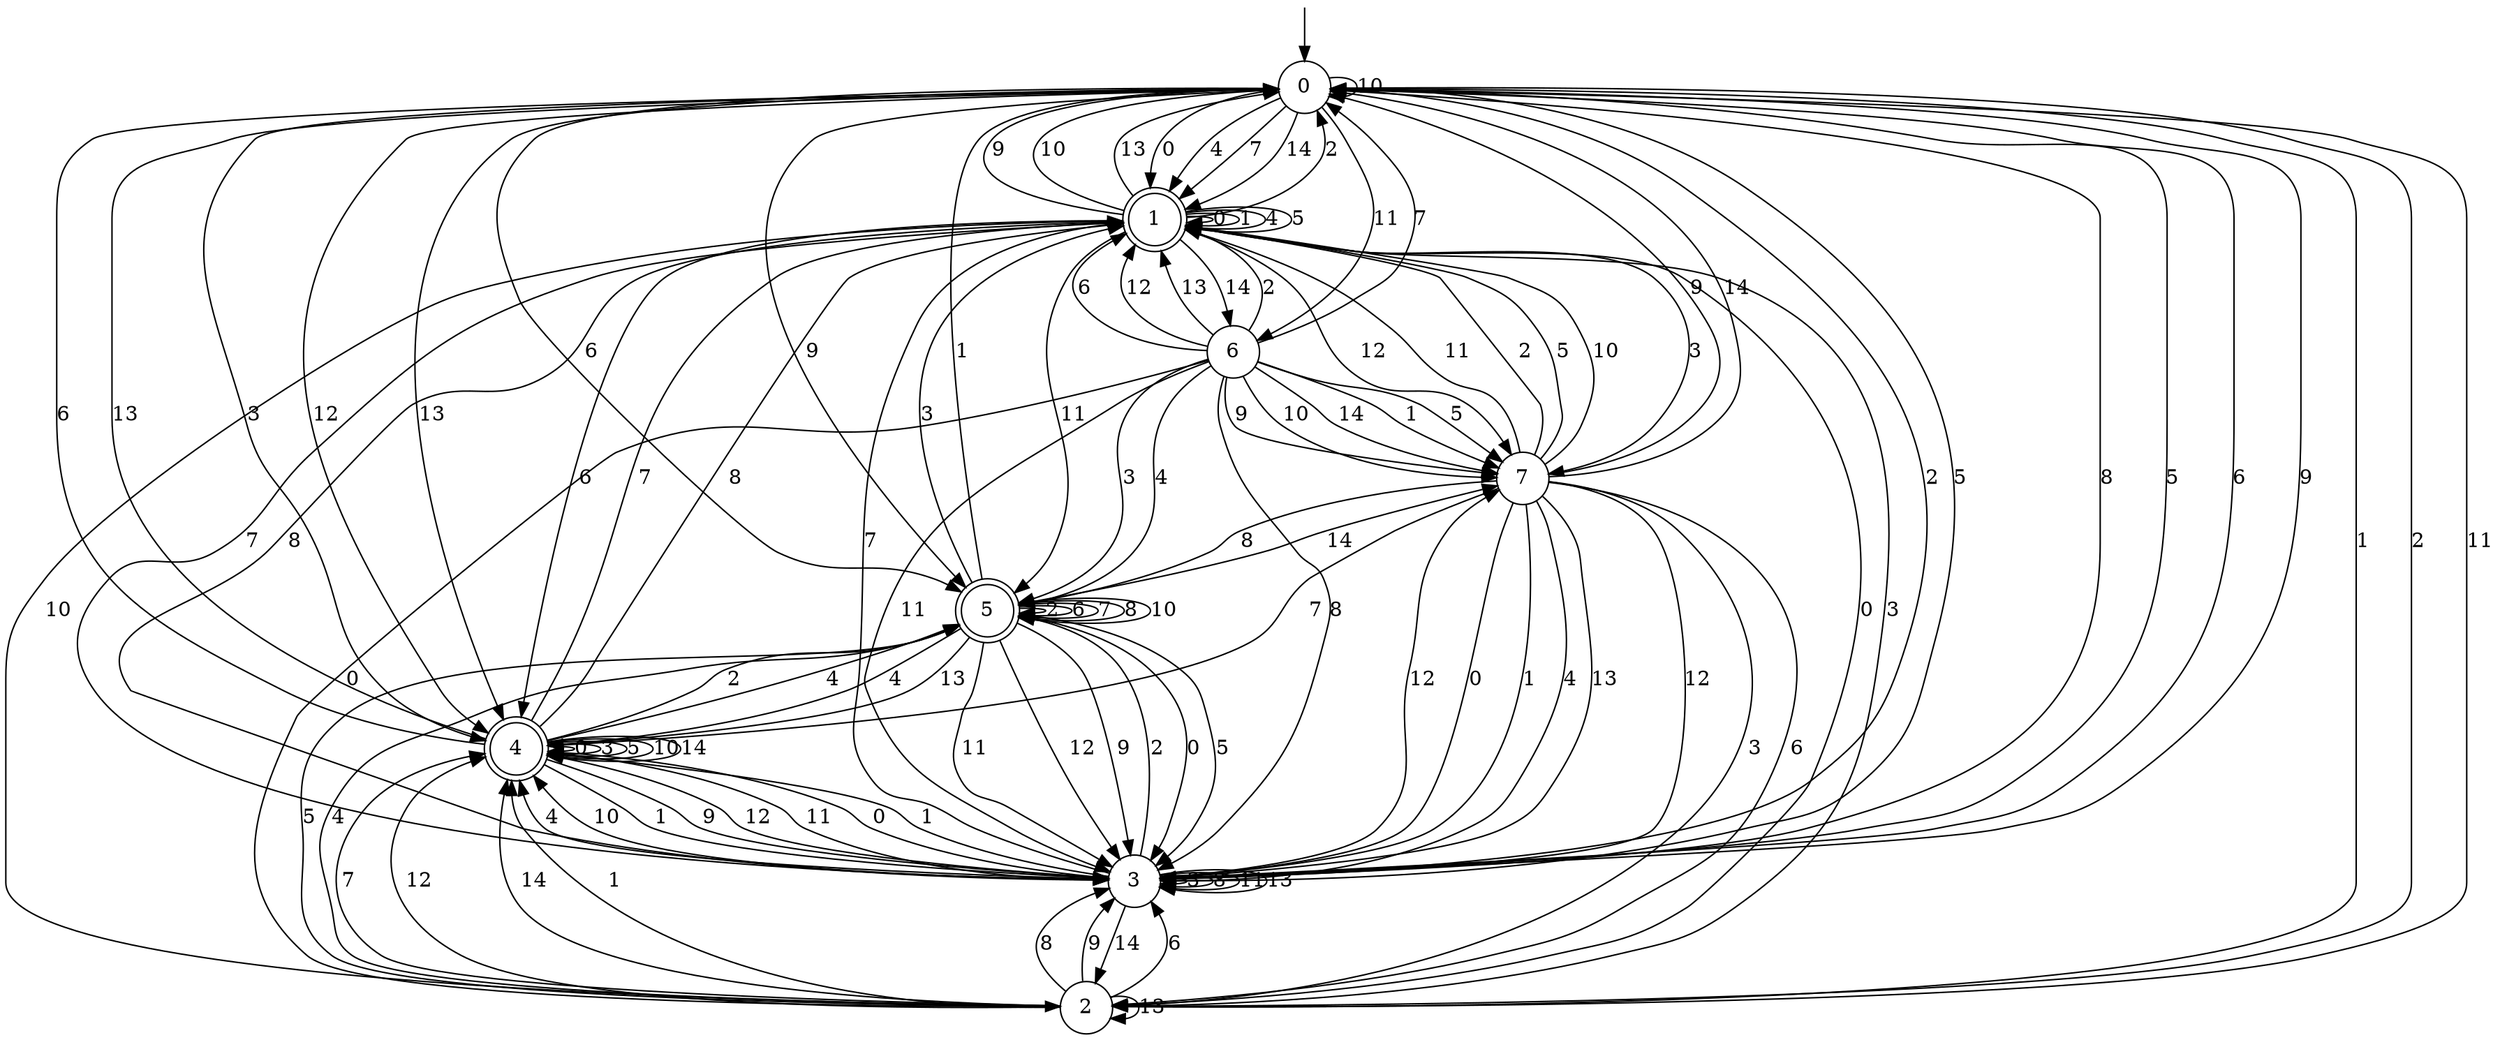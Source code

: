 digraph g {

	s0 [shape="circle" label="0"];
	s1 [shape="doublecircle" label="1"];
	s2 [shape="circle" label="2"];
	s3 [shape="circle" label="3"];
	s4 [shape="doublecircle" label="4"];
	s5 [shape="doublecircle" label="5"];
	s6 [shape="circle" label="6"];
	s7 [shape="circle" label="7"];
	s0 -> s1 [label="0"];
	s0 -> s2 [label="1"];
	s0 -> s3 [label="2"];
	s0 -> s4 [label="3"];
	s0 -> s1 [label="4"];
	s0 -> s3 [label="5"];
	s0 -> s5 [label="6"];
	s0 -> s1 [label="7"];
	s0 -> s3 [label="8"];
	s0 -> s5 [label="9"];
	s0 -> s0 [label="10"];
	s0 -> s6 [label="11"];
	s0 -> s4 [label="12"];
	s0 -> s4 [label="13"];
	s0 -> s1 [label="14"];
	s1 -> s1 [label="0"];
	s1 -> s1 [label="1"];
	s1 -> s0 [label="2"];
	s1 -> s7 [label="3"];
	s1 -> s1 [label="4"];
	s1 -> s1 [label="5"];
	s1 -> s4 [label="6"];
	s1 -> s3 [label="7"];
	s1 -> s3 [label="8"];
	s1 -> s0 [label="9"];
	s1 -> s0 [label="10"];
	s1 -> s5 [label="11"];
	s1 -> s7 [label="12"];
	s1 -> s0 [label="13"];
	s1 -> s6 [label="14"];
	s2 -> s1 [label="0"];
	s2 -> s4 [label="1"];
	s2 -> s0 [label="2"];
	s2 -> s1 [label="3"];
	s2 -> s5 [label="4"];
	s2 -> s5 [label="5"];
	s2 -> s3 [label="6"];
	s2 -> s4 [label="7"];
	s2 -> s3 [label="8"];
	s2 -> s3 [label="9"];
	s2 -> s1 [label="10"];
	s2 -> s0 [label="11"];
	s2 -> s4 [label="12"];
	s2 -> s2 [label="13"];
	s2 -> s4 [label="14"];
	s3 -> s4 [label="0"];
	s3 -> s4 [label="1"];
	s3 -> s5 [label="2"];
	s3 -> s3 [label="3"];
	s3 -> s4 [label="4"];
	s3 -> s0 [label="5"];
	s3 -> s0 [label="6"];
	s3 -> s1 [label="7"];
	s3 -> s3 [label="8"];
	s3 -> s0 [label="9"];
	s3 -> s4 [label="10"];
	s3 -> s3 [label="11"];
	s3 -> s7 [label="12"];
	s3 -> s3 [label="13"];
	s3 -> s2 [label="14"];
	s4 -> s4 [label="0"];
	s4 -> s3 [label="1"];
	s4 -> s5 [label="2"];
	s4 -> s4 [label="3"];
	s4 -> s5 [label="4"];
	s4 -> s4 [label="5"];
	s4 -> s0 [label="6"];
	s4 -> s1 [label="7"];
	s4 -> s1 [label="8"];
	s4 -> s3 [label="9"];
	s4 -> s4 [label="10"];
	s4 -> s3 [label="11"];
	s4 -> s3 [label="12"];
	s4 -> s0 [label="13"];
	s4 -> s4 [label="14"];
	s5 -> s3 [label="0"];
	s5 -> s0 [label="1"];
	s5 -> s5 [label="2"];
	s5 -> s1 [label="3"];
	s5 -> s4 [label="4"];
	s5 -> s3 [label="5"];
	s5 -> s5 [label="6"];
	s5 -> s5 [label="7"];
	s5 -> s5 [label="8"];
	s5 -> s3 [label="9"];
	s5 -> s5 [label="10"];
	s5 -> s3 [label="11"];
	s5 -> s3 [label="12"];
	s5 -> s4 [label="13"];
	s5 -> s7 [label="14"];
	s6 -> s2 [label="0"];
	s6 -> s7 [label="1"];
	s6 -> s1 [label="2"];
	s6 -> s5 [label="3"];
	s6 -> s5 [label="4"];
	s6 -> s7 [label="5"];
	s6 -> s1 [label="6"];
	s6 -> s0 [label="7"];
	s6 -> s3 [label="8"];
	s6 -> s7 [label="9"];
	s6 -> s7 [label="10"];
	s6 -> s3 [label="11"];
	s6 -> s1 [label="12"];
	s6 -> s1 [label="13"];
	s6 -> s7 [label="14"];
	s7 -> s3 [label="0"];
	s7 -> s3 [label="1"];
	s7 -> s1 [label="2"];
	s7 -> s2 [label="3"];
	s7 -> s3 [label="4"];
	s7 -> s1 [label="5"];
	s7 -> s2 [label="6"];
	s7 -> s4 [label="7"];
	s7 -> s5 [label="8"];
	s7 -> s0 [label="9"];
	s7 -> s1 [label="10"];
	s7 -> s1 [label="11"];
	s7 -> s3 [label="12"];
	s7 -> s3 [label="13"];
	s7 -> s0 [label="14"];

__start0 [label="" shape="none" width="0" height="0"];
__start0 -> s0;

}
